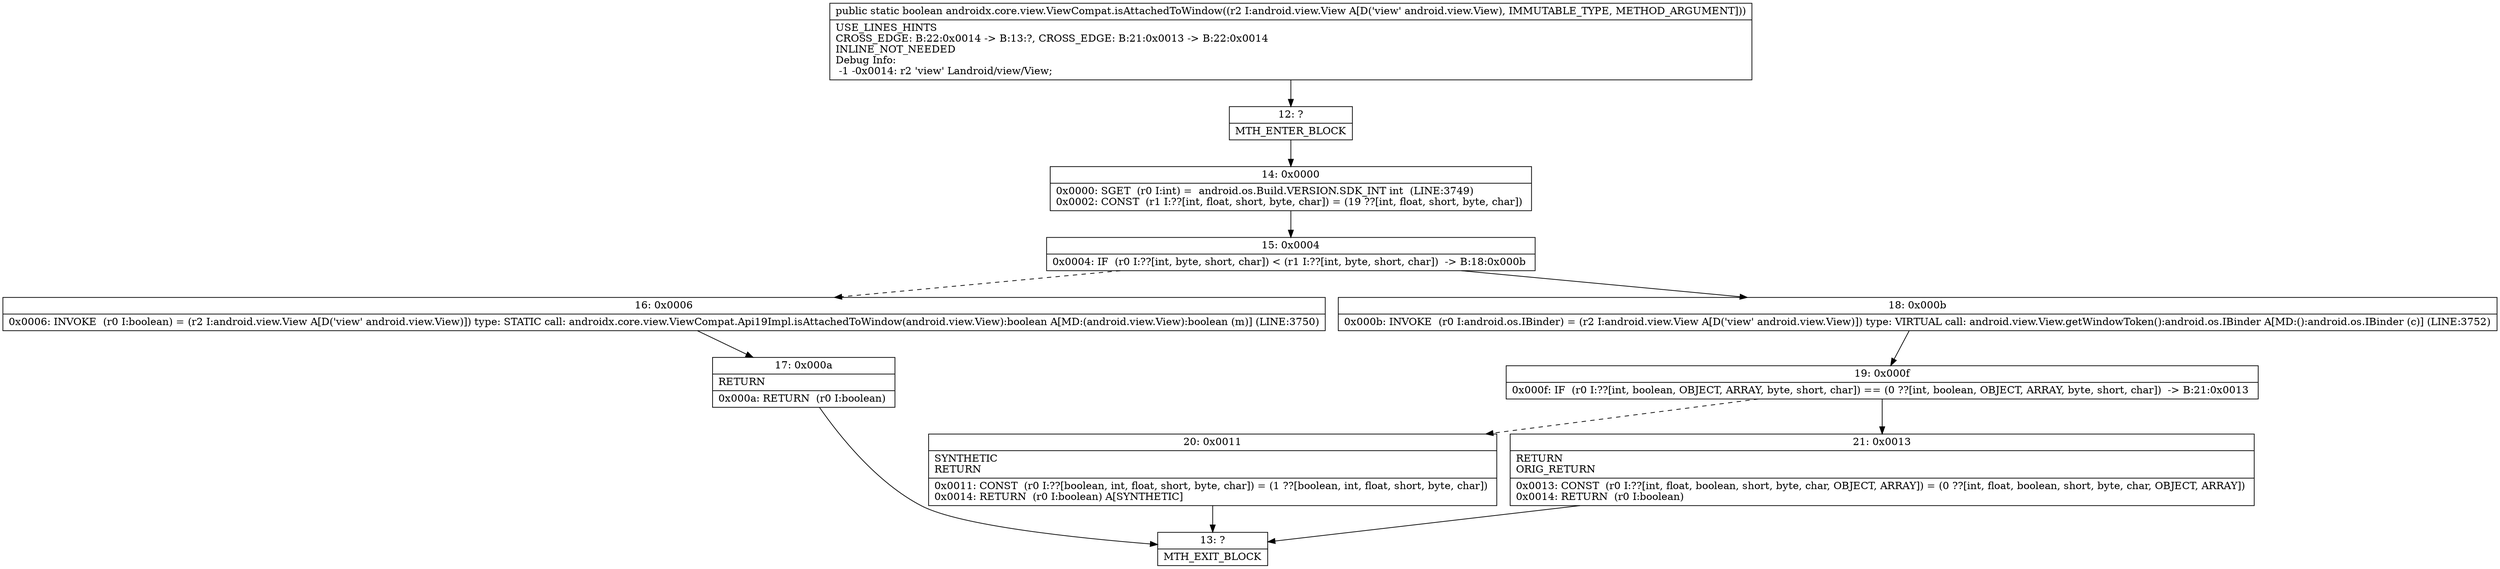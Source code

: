 digraph "CFG forandroidx.core.view.ViewCompat.isAttachedToWindow(Landroid\/view\/View;)Z" {
Node_12 [shape=record,label="{12\:\ ?|MTH_ENTER_BLOCK\l}"];
Node_14 [shape=record,label="{14\:\ 0x0000|0x0000: SGET  (r0 I:int) =  android.os.Build.VERSION.SDK_INT int  (LINE:3749)\l0x0002: CONST  (r1 I:??[int, float, short, byte, char]) = (19 ??[int, float, short, byte, char]) \l}"];
Node_15 [shape=record,label="{15\:\ 0x0004|0x0004: IF  (r0 I:??[int, byte, short, char]) \< (r1 I:??[int, byte, short, char])  \-\> B:18:0x000b \l}"];
Node_16 [shape=record,label="{16\:\ 0x0006|0x0006: INVOKE  (r0 I:boolean) = (r2 I:android.view.View A[D('view' android.view.View)]) type: STATIC call: androidx.core.view.ViewCompat.Api19Impl.isAttachedToWindow(android.view.View):boolean A[MD:(android.view.View):boolean (m)] (LINE:3750)\l}"];
Node_17 [shape=record,label="{17\:\ 0x000a|RETURN\l|0x000a: RETURN  (r0 I:boolean) \l}"];
Node_13 [shape=record,label="{13\:\ ?|MTH_EXIT_BLOCK\l}"];
Node_18 [shape=record,label="{18\:\ 0x000b|0x000b: INVOKE  (r0 I:android.os.IBinder) = (r2 I:android.view.View A[D('view' android.view.View)]) type: VIRTUAL call: android.view.View.getWindowToken():android.os.IBinder A[MD:():android.os.IBinder (c)] (LINE:3752)\l}"];
Node_19 [shape=record,label="{19\:\ 0x000f|0x000f: IF  (r0 I:??[int, boolean, OBJECT, ARRAY, byte, short, char]) == (0 ??[int, boolean, OBJECT, ARRAY, byte, short, char])  \-\> B:21:0x0013 \l}"];
Node_20 [shape=record,label="{20\:\ 0x0011|SYNTHETIC\lRETURN\l|0x0011: CONST  (r0 I:??[boolean, int, float, short, byte, char]) = (1 ??[boolean, int, float, short, byte, char]) \l0x0014: RETURN  (r0 I:boolean) A[SYNTHETIC]\l}"];
Node_21 [shape=record,label="{21\:\ 0x0013|RETURN\lORIG_RETURN\l|0x0013: CONST  (r0 I:??[int, float, boolean, short, byte, char, OBJECT, ARRAY]) = (0 ??[int, float, boolean, short, byte, char, OBJECT, ARRAY]) \l0x0014: RETURN  (r0 I:boolean) \l}"];
MethodNode[shape=record,label="{public static boolean androidx.core.view.ViewCompat.isAttachedToWindow((r2 I:android.view.View A[D('view' android.view.View), IMMUTABLE_TYPE, METHOD_ARGUMENT]))  | USE_LINES_HINTS\lCROSS_EDGE: B:22:0x0014 \-\> B:13:?, CROSS_EDGE: B:21:0x0013 \-\> B:22:0x0014\lINLINE_NOT_NEEDED\lDebug Info:\l  \-1 \-0x0014: r2 'view' Landroid\/view\/View;\l}"];
MethodNode -> Node_12;Node_12 -> Node_14;
Node_14 -> Node_15;
Node_15 -> Node_16[style=dashed];
Node_15 -> Node_18;
Node_16 -> Node_17;
Node_17 -> Node_13;
Node_18 -> Node_19;
Node_19 -> Node_20[style=dashed];
Node_19 -> Node_21;
Node_20 -> Node_13;
Node_21 -> Node_13;
}

